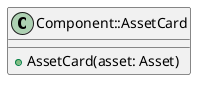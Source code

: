 @startuml AssetCard class
class "Component::AssetCard" as Card {
  + AssetCard(asset: Asset)
}
@enduml